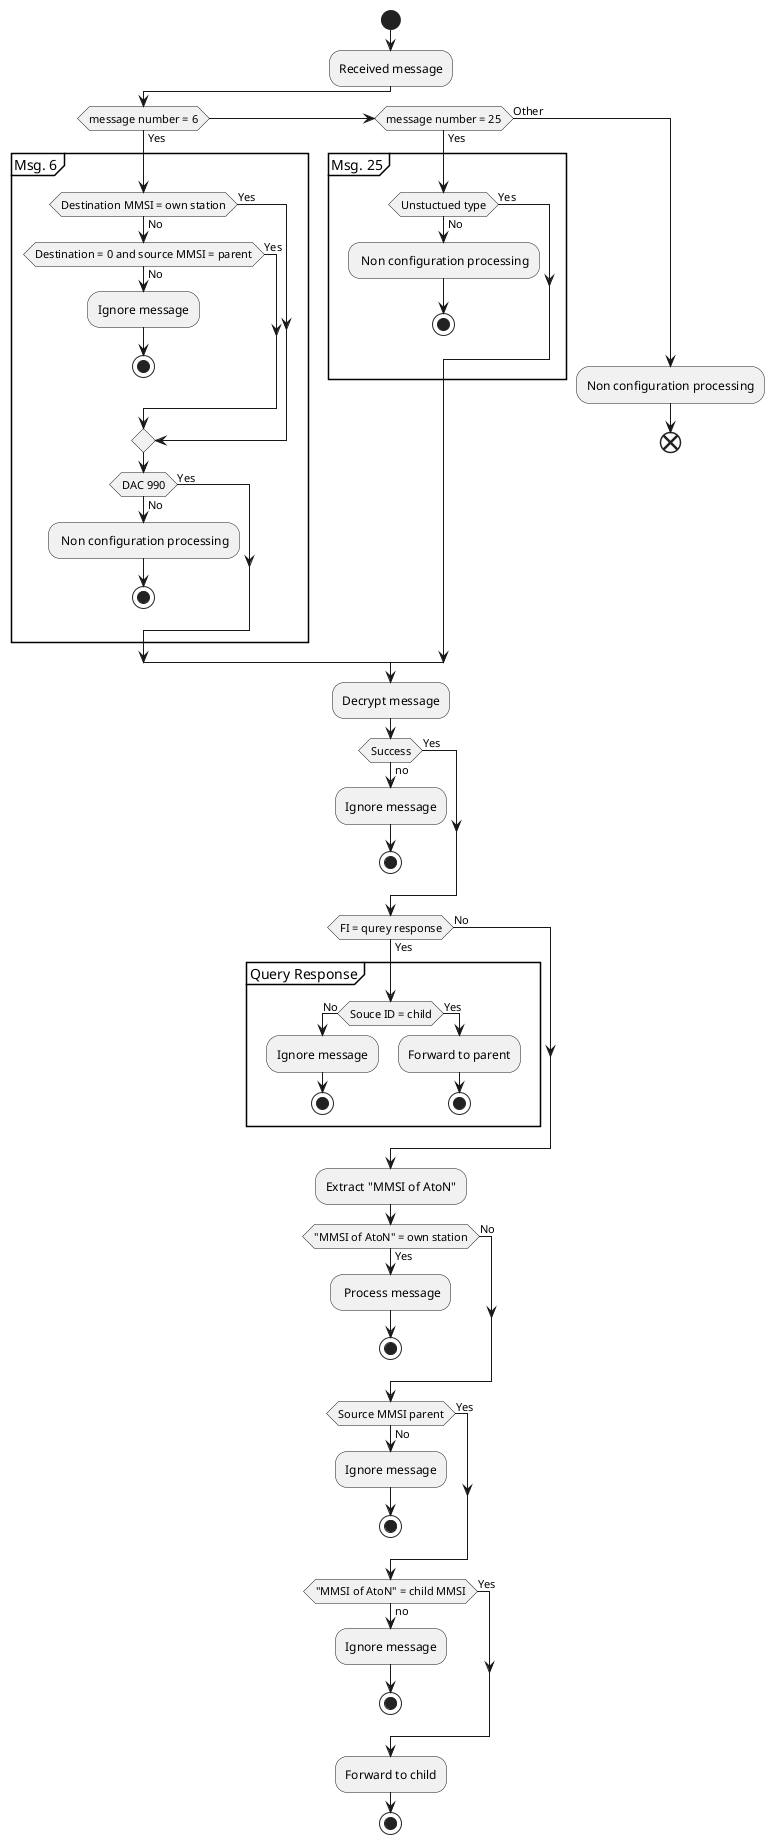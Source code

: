 
```plantuml
@startuml
start
:Received message;
if (message number = 6) then (Yes)
partition "Msg. 6" {
    if (Destination MMSI = own station) then (No)
        if (Destination = 0 and source MMSI = parent) then (No)
            :Ignore message;
            stop
        else (Yes)
        endif
    else (Yes)
    endif
    if (DAC 990) then (No)
        : Non configuration processing;
        stop
    else (Yes)
    endif
}
elseif (message number = 25) then (Yes)
partition "Msg. 25" {
    if (Unstuctued type) then (No)
        : Non configuration processing;
        stop
    else (Yes)
    endif
}
else (Other)
    :Non configuration processing;
    end
endif


:Decrypt message;
if (Success) then (no)
    :Ignore message;
    stop
else (Yes)
endif
if (FI = qurey response) then (Yes)
partition "Query Response" {
    if (Souce ID = child) then (No)
        :Ignore message;
        stop
    else (Yes)
        :Forward to parent;
        stop
    endif
}
else (No)
endif

:Extract "MMSI of AtoN";
if ("MMSI of AtoN" = own station) then (Yes)
    : Process message;
    stop
else (No)
endif
if (Source MMSI parent) then (No)
    :Ignore message;
    stop
else (Yes)
endif
if ("MMSI of AtoN" = child MMSI) then (no)
    :Ignore message;
    stop
else (Yes)
endif
:Forward to child;
stop

@enduml
```